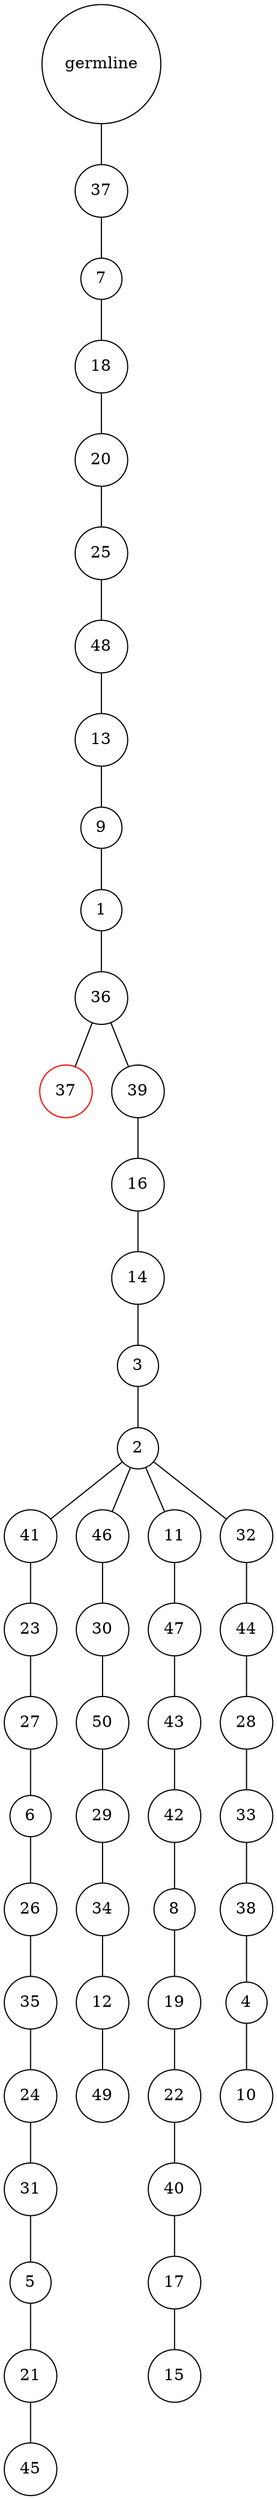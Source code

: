 graph {
	rankdir=UD;
	splines=line;
	node [shape=circle]
	"0x7f399b9f1610" [label="germline"];
	"0x7f399b9f1640" [label="37"];
	"0x7f399b9f1610" -- "0x7f399b9f1640" ;
	"0x7f399b9f1670" [label="7"];
	"0x7f399b9f1640" -- "0x7f399b9f1670" ;
	"0x7f399b9f16a0" [label="18"];
	"0x7f399b9f1670" -- "0x7f399b9f16a0" ;
	"0x7f399b9f16d0" [label="20"];
	"0x7f399b9f16a0" -- "0x7f399b9f16d0" ;
	"0x7f399b9f1700" [label="25"];
	"0x7f399b9f16d0" -- "0x7f399b9f1700" ;
	"0x7f399b9f1730" [label="48"];
	"0x7f399b9f1700" -- "0x7f399b9f1730" ;
	"0x7f399b9f1760" [label="13"];
	"0x7f399b9f1730" -- "0x7f399b9f1760" ;
	"0x7f399b9f1790" [label="9"];
	"0x7f399b9f1760" -- "0x7f399b9f1790" ;
	"0x7f399b9f17c0" [label="1"];
	"0x7f399b9f1790" -- "0x7f399b9f17c0" ;
	"0x7f399b9f17f0" [label="36"];
	"0x7f399b9f17c0" -- "0x7f399b9f17f0" ;
	"0x7f399b9f1820" [label="37",color="red"];
	"0x7f399b9f17f0" -- "0x7f399b9f1820" ;
	"0x7f399b9f1850" [label="39"];
	"0x7f399b9f17f0" -- "0x7f399b9f1850" ;
	"0x7f399b9f1880" [label="16"];
	"0x7f399b9f1850" -- "0x7f399b9f1880" ;
	"0x7f399b9f18b0" [label="14"];
	"0x7f399b9f1880" -- "0x7f399b9f18b0" ;
	"0x7f399b9f18e0" [label="3"];
	"0x7f399b9f18b0" -- "0x7f399b9f18e0" ;
	"0x7f399b9f1910" [label="2"];
	"0x7f399b9f18e0" -- "0x7f399b9f1910" ;
	"0x7f399b9f1940" [label="41"];
	"0x7f399b9f1910" -- "0x7f399b9f1940" ;
	"0x7f399b9f1970" [label="23"];
	"0x7f399b9f1940" -- "0x7f399b9f1970" ;
	"0x7f399b9f19a0" [label="27"];
	"0x7f399b9f1970" -- "0x7f399b9f19a0" ;
	"0x7f399b9f19d0" [label="6"];
	"0x7f399b9f19a0" -- "0x7f399b9f19d0" ;
	"0x7f399b9f1a00" [label="26"];
	"0x7f399b9f19d0" -- "0x7f399b9f1a00" ;
	"0x7f399b9f1a30" [label="35"];
	"0x7f399b9f1a00" -- "0x7f399b9f1a30" ;
	"0x7f399b9f1a60" [label="24"];
	"0x7f399b9f1a30" -- "0x7f399b9f1a60" ;
	"0x7f399b9f1a90" [label="31"];
	"0x7f399b9f1a60" -- "0x7f399b9f1a90" ;
	"0x7f399b9f1ac0" [label="5"];
	"0x7f399b9f1a90" -- "0x7f399b9f1ac0" ;
	"0x7f399b9f1af0" [label="21"];
	"0x7f399b9f1ac0" -- "0x7f399b9f1af0" ;
	"0x7f399b9f1b20" [label="45"];
	"0x7f399b9f1af0" -- "0x7f399b9f1b20" ;
	"0x7f399b9f1b50" [label="46"];
	"0x7f399b9f1910" -- "0x7f399b9f1b50" ;
	"0x7f399b9f1b80" [label="30"];
	"0x7f399b9f1b50" -- "0x7f399b9f1b80" ;
	"0x7f399b9f1bb0" [label="50"];
	"0x7f399b9f1b80" -- "0x7f399b9f1bb0" ;
	"0x7f399b9f1be0" [label="29"];
	"0x7f399b9f1bb0" -- "0x7f399b9f1be0" ;
	"0x7f399b9f1c10" [label="34"];
	"0x7f399b9f1be0" -- "0x7f399b9f1c10" ;
	"0x7f399b9f1c40" [label="12"];
	"0x7f399b9f1c10" -- "0x7f399b9f1c40" ;
	"0x7f399b9f1c70" [label="49"];
	"0x7f399b9f1c40" -- "0x7f399b9f1c70" ;
	"0x7f399b9f1ca0" [label="11"];
	"0x7f399b9f1910" -- "0x7f399b9f1ca0" ;
	"0x7f399b9f1cd0" [label="47"];
	"0x7f399b9f1ca0" -- "0x7f399b9f1cd0" ;
	"0x7f399b9f1d00" [label="43"];
	"0x7f399b9f1cd0" -- "0x7f399b9f1d00" ;
	"0x7f399b9f1d30" [label="42"];
	"0x7f399b9f1d00" -- "0x7f399b9f1d30" ;
	"0x7f399b9f1d60" [label="8"];
	"0x7f399b9f1d30" -- "0x7f399b9f1d60" ;
	"0x7f399b9f1d90" [label="19"];
	"0x7f399b9f1d60" -- "0x7f399b9f1d90" ;
	"0x7f399b9f1dc0" [label="22"];
	"0x7f399b9f1d90" -- "0x7f399b9f1dc0" ;
	"0x7f399b9f1df0" [label="40"];
	"0x7f399b9f1dc0" -- "0x7f399b9f1df0" ;
	"0x7f399b9f1e20" [label="17"];
	"0x7f399b9f1df0" -- "0x7f399b9f1e20" ;
	"0x7f399b9f1e50" [label="15"];
	"0x7f399b9f1e20" -- "0x7f399b9f1e50" ;
	"0x7f399b9f1e80" [label="32"];
	"0x7f399b9f1910" -- "0x7f399b9f1e80" ;
	"0x7f399b9f1eb0" [label="44"];
	"0x7f399b9f1e80" -- "0x7f399b9f1eb0" ;
	"0x7f399b9f1ee0" [label="28"];
	"0x7f399b9f1eb0" -- "0x7f399b9f1ee0" ;
	"0x7f399b9f1f10" [label="33"];
	"0x7f399b9f1ee0" -- "0x7f399b9f1f10" ;
	"0x7f399b9f1f40" [label="38"];
	"0x7f399b9f1f10" -- "0x7f399b9f1f40" ;
	"0x7f399b9f1f70" [label="4"];
	"0x7f399b9f1f40" -- "0x7f399b9f1f70" ;
	"0x7f399b9f1fa0" [label="10"];
	"0x7f399b9f1f70" -- "0x7f399b9f1fa0" ;
}
